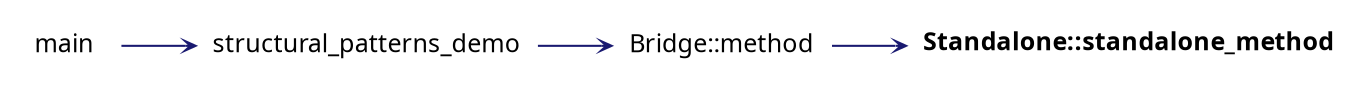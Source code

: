digraph "Standalone::standalone_method"
{
 // INTERACTIVE_SVG=YES
 // LATEX_PDF_SIZE
  graph [];
  edge [fontname=Ubuntu labelfontsize=10 arrowhead=open arrowtail=open arrowsize=0.5];
  node [fontname=Ubuntu fontsize=12 shape=plaintext];
  rankdir="RL";
  Node1 [label=<<b>Standalone::standalone_method</b>> tooltip=" " ];
  Node1 -> Node2 [dir="back",color="midnightblue"style="solid"];
  Node2 [label="Bridge::method" URL="$structBridge.html#a68cba3a3e983eaf7521a6cea23ef1b7c" tooltip=" " ];
  Node2 -> Node3 [dir="back",color="midnightblue"style="solid"];
  Node3 [label="structural_patterns_demo" URL="$group__SP.html#ga3a9c3856221bdc96fcf38f956fc12011" tooltip=" " ];
  Node3 -> Node4 [dir="back",color="midnightblue"style="solid"];
  Node4 [label="main" URL="$group__DP.html#gae66f6b31b5ad750f1fe042a706a4e3d4" tooltip=" " ];
}
